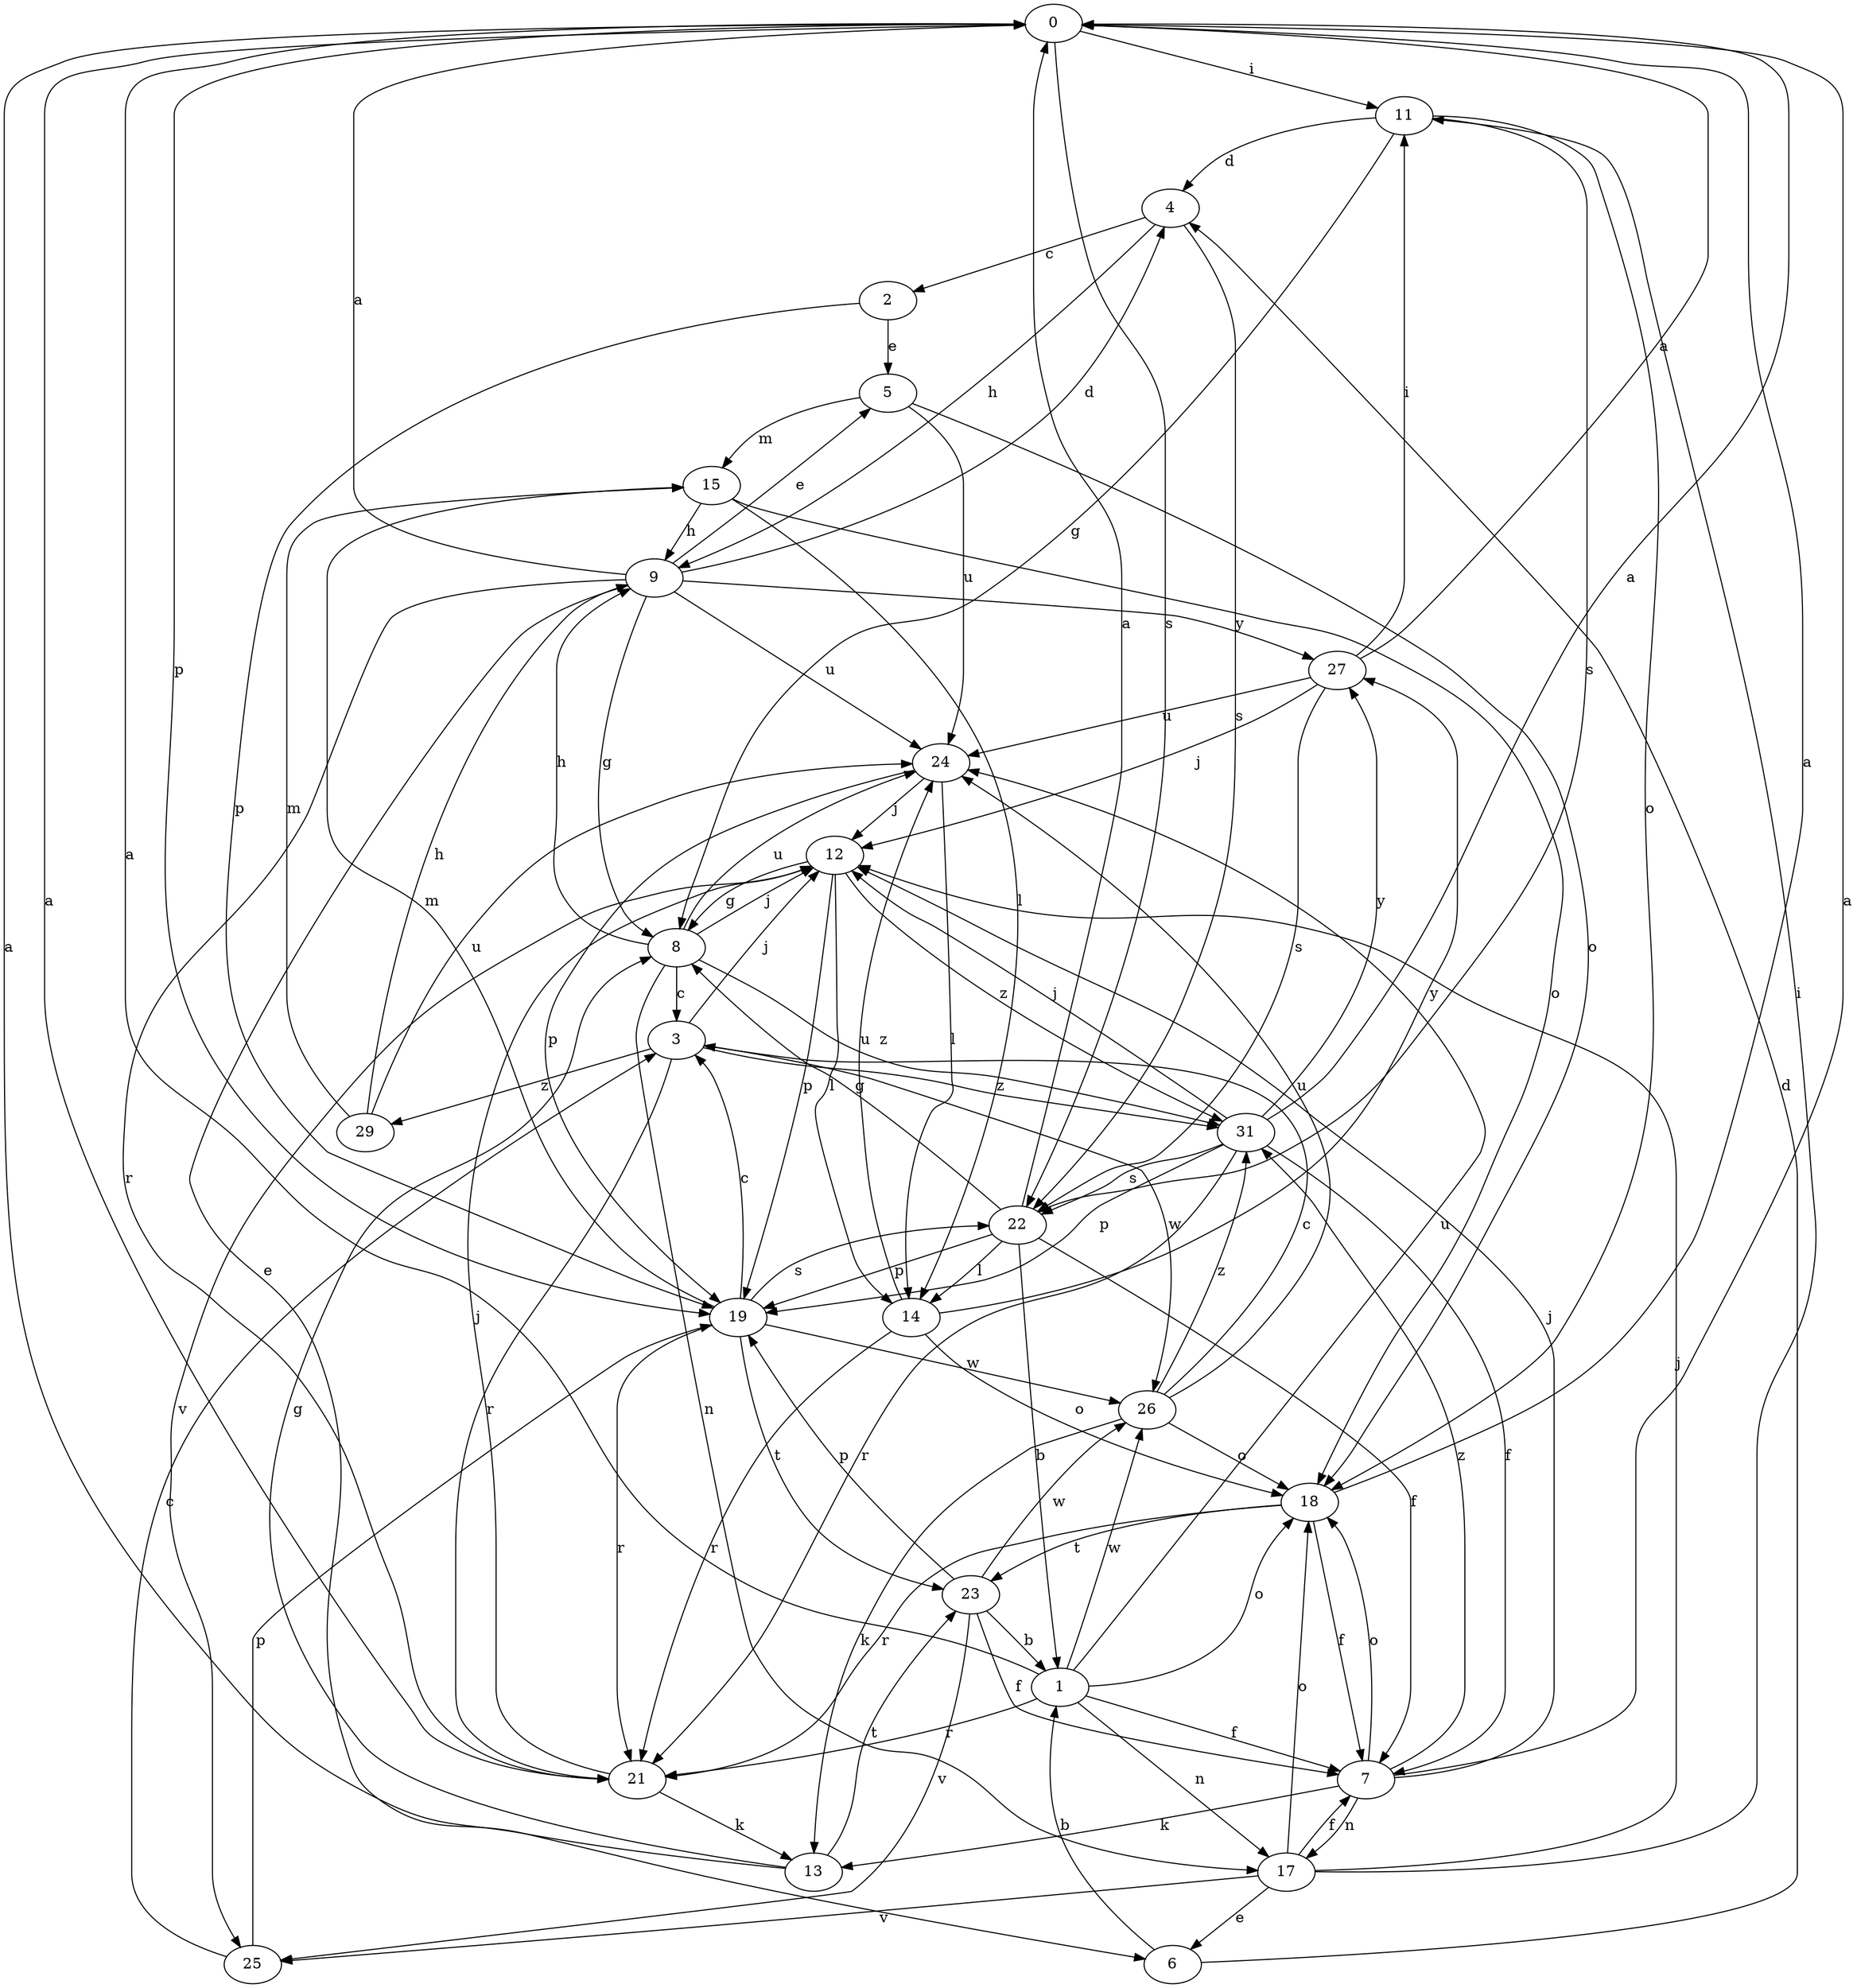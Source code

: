 strict digraph  {
0;
1;
2;
3;
4;
5;
6;
7;
8;
9;
11;
12;
13;
14;
15;
17;
18;
19;
21;
22;
23;
24;
25;
26;
27;
29;
31;
0 -> 11  [label=i];
0 -> 19  [label=p];
0 -> 22  [label=s];
1 -> 0  [label=a];
1 -> 7  [label=f];
1 -> 17  [label=n];
1 -> 18  [label=o];
1 -> 21  [label=r];
1 -> 24  [label=u];
1 -> 26  [label=w];
2 -> 5  [label=e];
2 -> 19  [label=p];
3 -> 12  [label=j];
3 -> 21  [label=r];
3 -> 26  [label=w];
3 -> 29  [label=z];
3 -> 31  [label=z];
4 -> 2  [label=c];
4 -> 9  [label=h];
4 -> 22  [label=s];
5 -> 15  [label=m];
5 -> 18  [label=o];
5 -> 24  [label=u];
6 -> 1  [label=b];
6 -> 4  [label=d];
7 -> 0  [label=a];
7 -> 12  [label=j];
7 -> 13  [label=k];
7 -> 17  [label=n];
7 -> 18  [label=o];
7 -> 31  [label=z];
8 -> 3  [label=c];
8 -> 9  [label=h];
8 -> 12  [label=j];
8 -> 17  [label=n];
8 -> 24  [label=u];
8 -> 31  [label=z];
9 -> 0  [label=a];
9 -> 4  [label=d];
9 -> 5  [label=e];
9 -> 6  [label=e];
9 -> 8  [label=g];
9 -> 21  [label=r];
9 -> 24  [label=u];
9 -> 27  [label=y];
11 -> 4  [label=d];
11 -> 8  [label=g];
11 -> 18  [label=o];
11 -> 22  [label=s];
12 -> 8  [label=g];
12 -> 14  [label=l];
12 -> 19  [label=p];
12 -> 25  [label=v];
12 -> 31  [label=z];
13 -> 0  [label=a];
13 -> 8  [label=g];
13 -> 23  [label=t];
14 -> 18  [label=o];
14 -> 21  [label=r];
14 -> 24  [label=u];
14 -> 27  [label=y];
15 -> 9  [label=h];
15 -> 14  [label=l];
15 -> 18  [label=o];
17 -> 6  [label=e];
17 -> 7  [label=f];
17 -> 11  [label=i];
17 -> 12  [label=j];
17 -> 18  [label=o];
17 -> 25  [label=v];
18 -> 0  [label=a];
18 -> 7  [label=f];
18 -> 21  [label=r];
18 -> 23  [label=t];
19 -> 3  [label=c];
19 -> 15  [label=m];
19 -> 21  [label=r];
19 -> 22  [label=s];
19 -> 23  [label=t];
19 -> 26  [label=w];
21 -> 0  [label=a];
21 -> 12  [label=j];
21 -> 13  [label=k];
22 -> 0  [label=a];
22 -> 1  [label=b];
22 -> 7  [label=f];
22 -> 8  [label=g];
22 -> 14  [label=l];
22 -> 19  [label=p];
23 -> 1  [label=b];
23 -> 7  [label=f];
23 -> 19  [label=p];
23 -> 25  [label=v];
23 -> 26  [label=w];
24 -> 12  [label=j];
24 -> 14  [label=l];
24 -> 19  [label=p];
25 -> 3  [label=c];
25 -> 19  [label=p];
26 -> 3  [label=c];
26 -> 13  [label=k];
26 -> 18  [label=o];
26 -> 24  [label=u];
26 -> 31  [label=z];
27 -> 0  [label=a];
27 -> 11  [label=i];
27 -> 12  [label=j];
27 -> 22  [label=s];
27 -> 24  [label=u];
29 -> 9  [label=h];
29 -> 15  [label=m];
29 -> 24  [label=u];
31 -> 0  [label=a];
31 -> 7  [label=f];
31 -> 12  [label=j];
31 -> 19  [label=p];
31 -> 21  [label=r];
31 -> 22  [label=s];
31 -> 27  [label=y];
}
